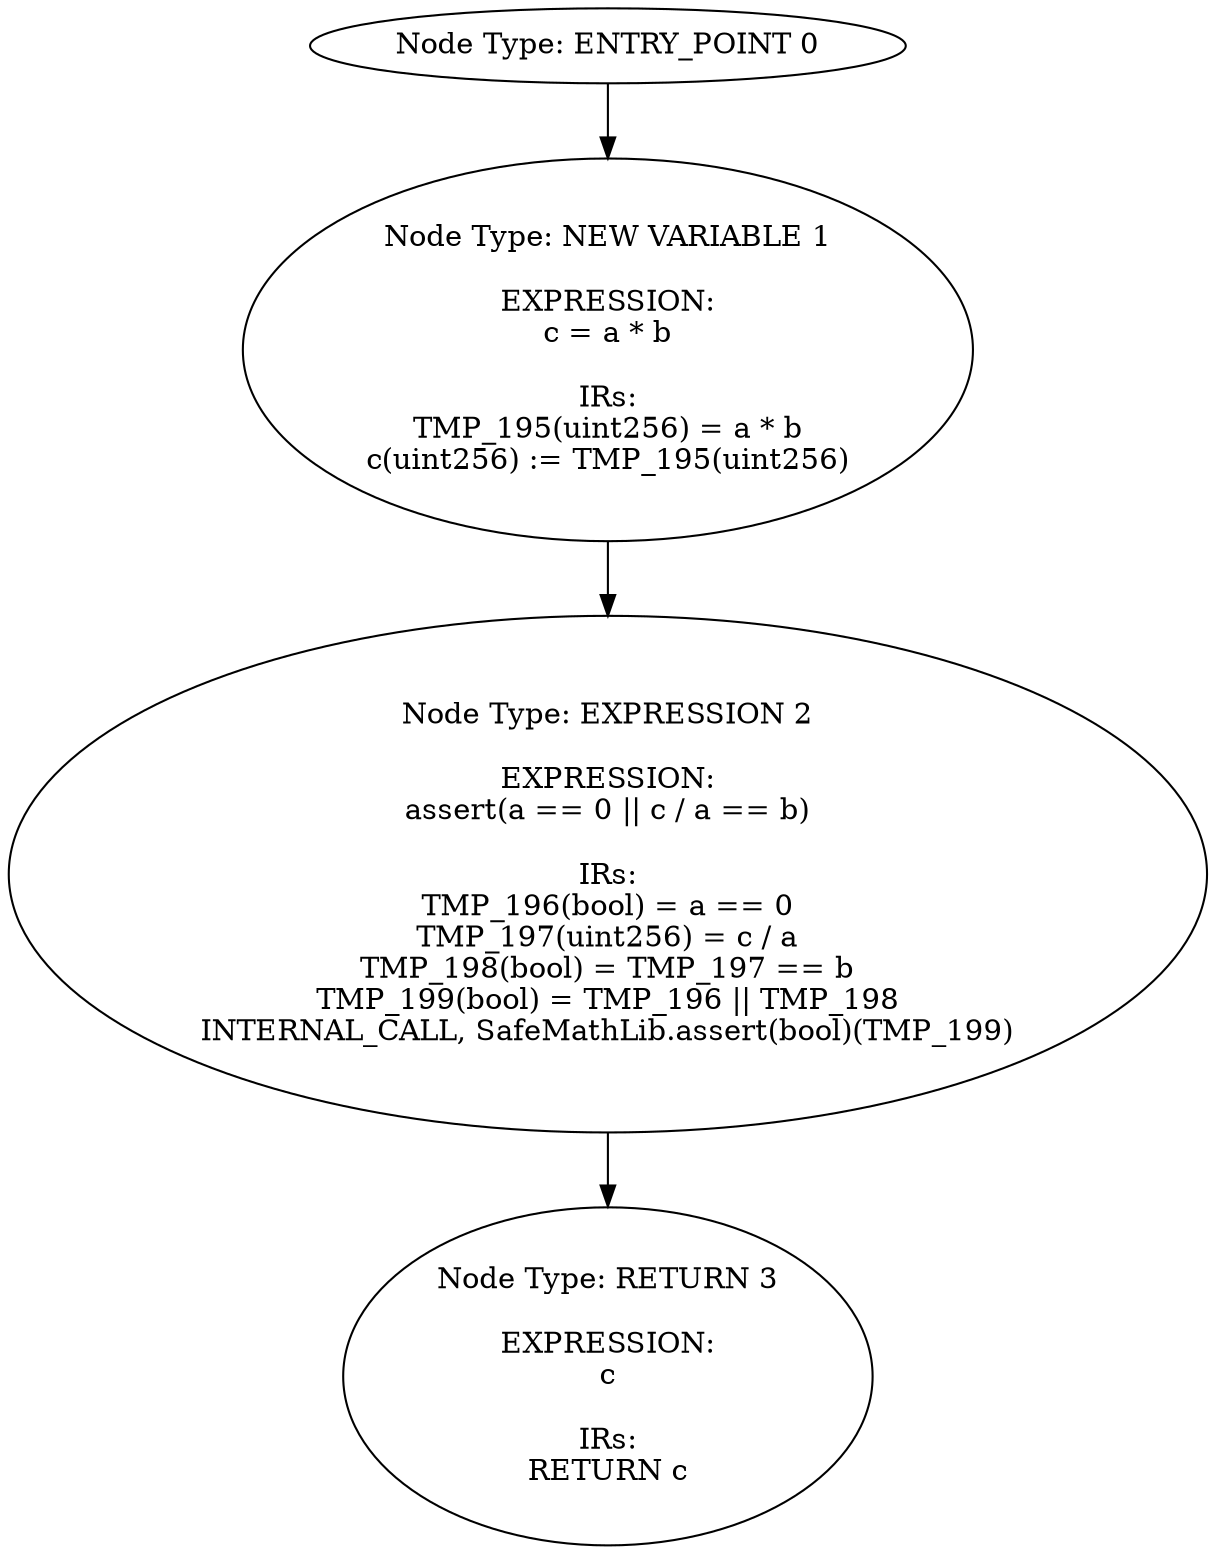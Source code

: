 digraph{
0[label="Node Type: ENTRY_POINT 0
"];
0->1;
1[label="Node Type: NEW VARIABLE 1

EXPRESSION:
c = a * b

IRs:
TMP_195(uint256) = a * b
c(uint256) := TMP_195(uint256)"];
1->2;
2[label="Node Type: EXPRESSION 2

EXPRESSION:
assert(a == 0 || c / a == b)

IRs:
TMP_196(bool) = a == 0
TMP_197(uint256) = c / a
TMP_198(bool) = TMP_197 == b
TMP_199(bool) = TMP_196 || TMP_198
INTERNAL_CALL, SafeMathLib.assert(bool)(TMP_199)"];
2->3;
3[label="Node Type: RETURN 3

EXPRESSION:
c

IRs:
RETURN c"];
}
